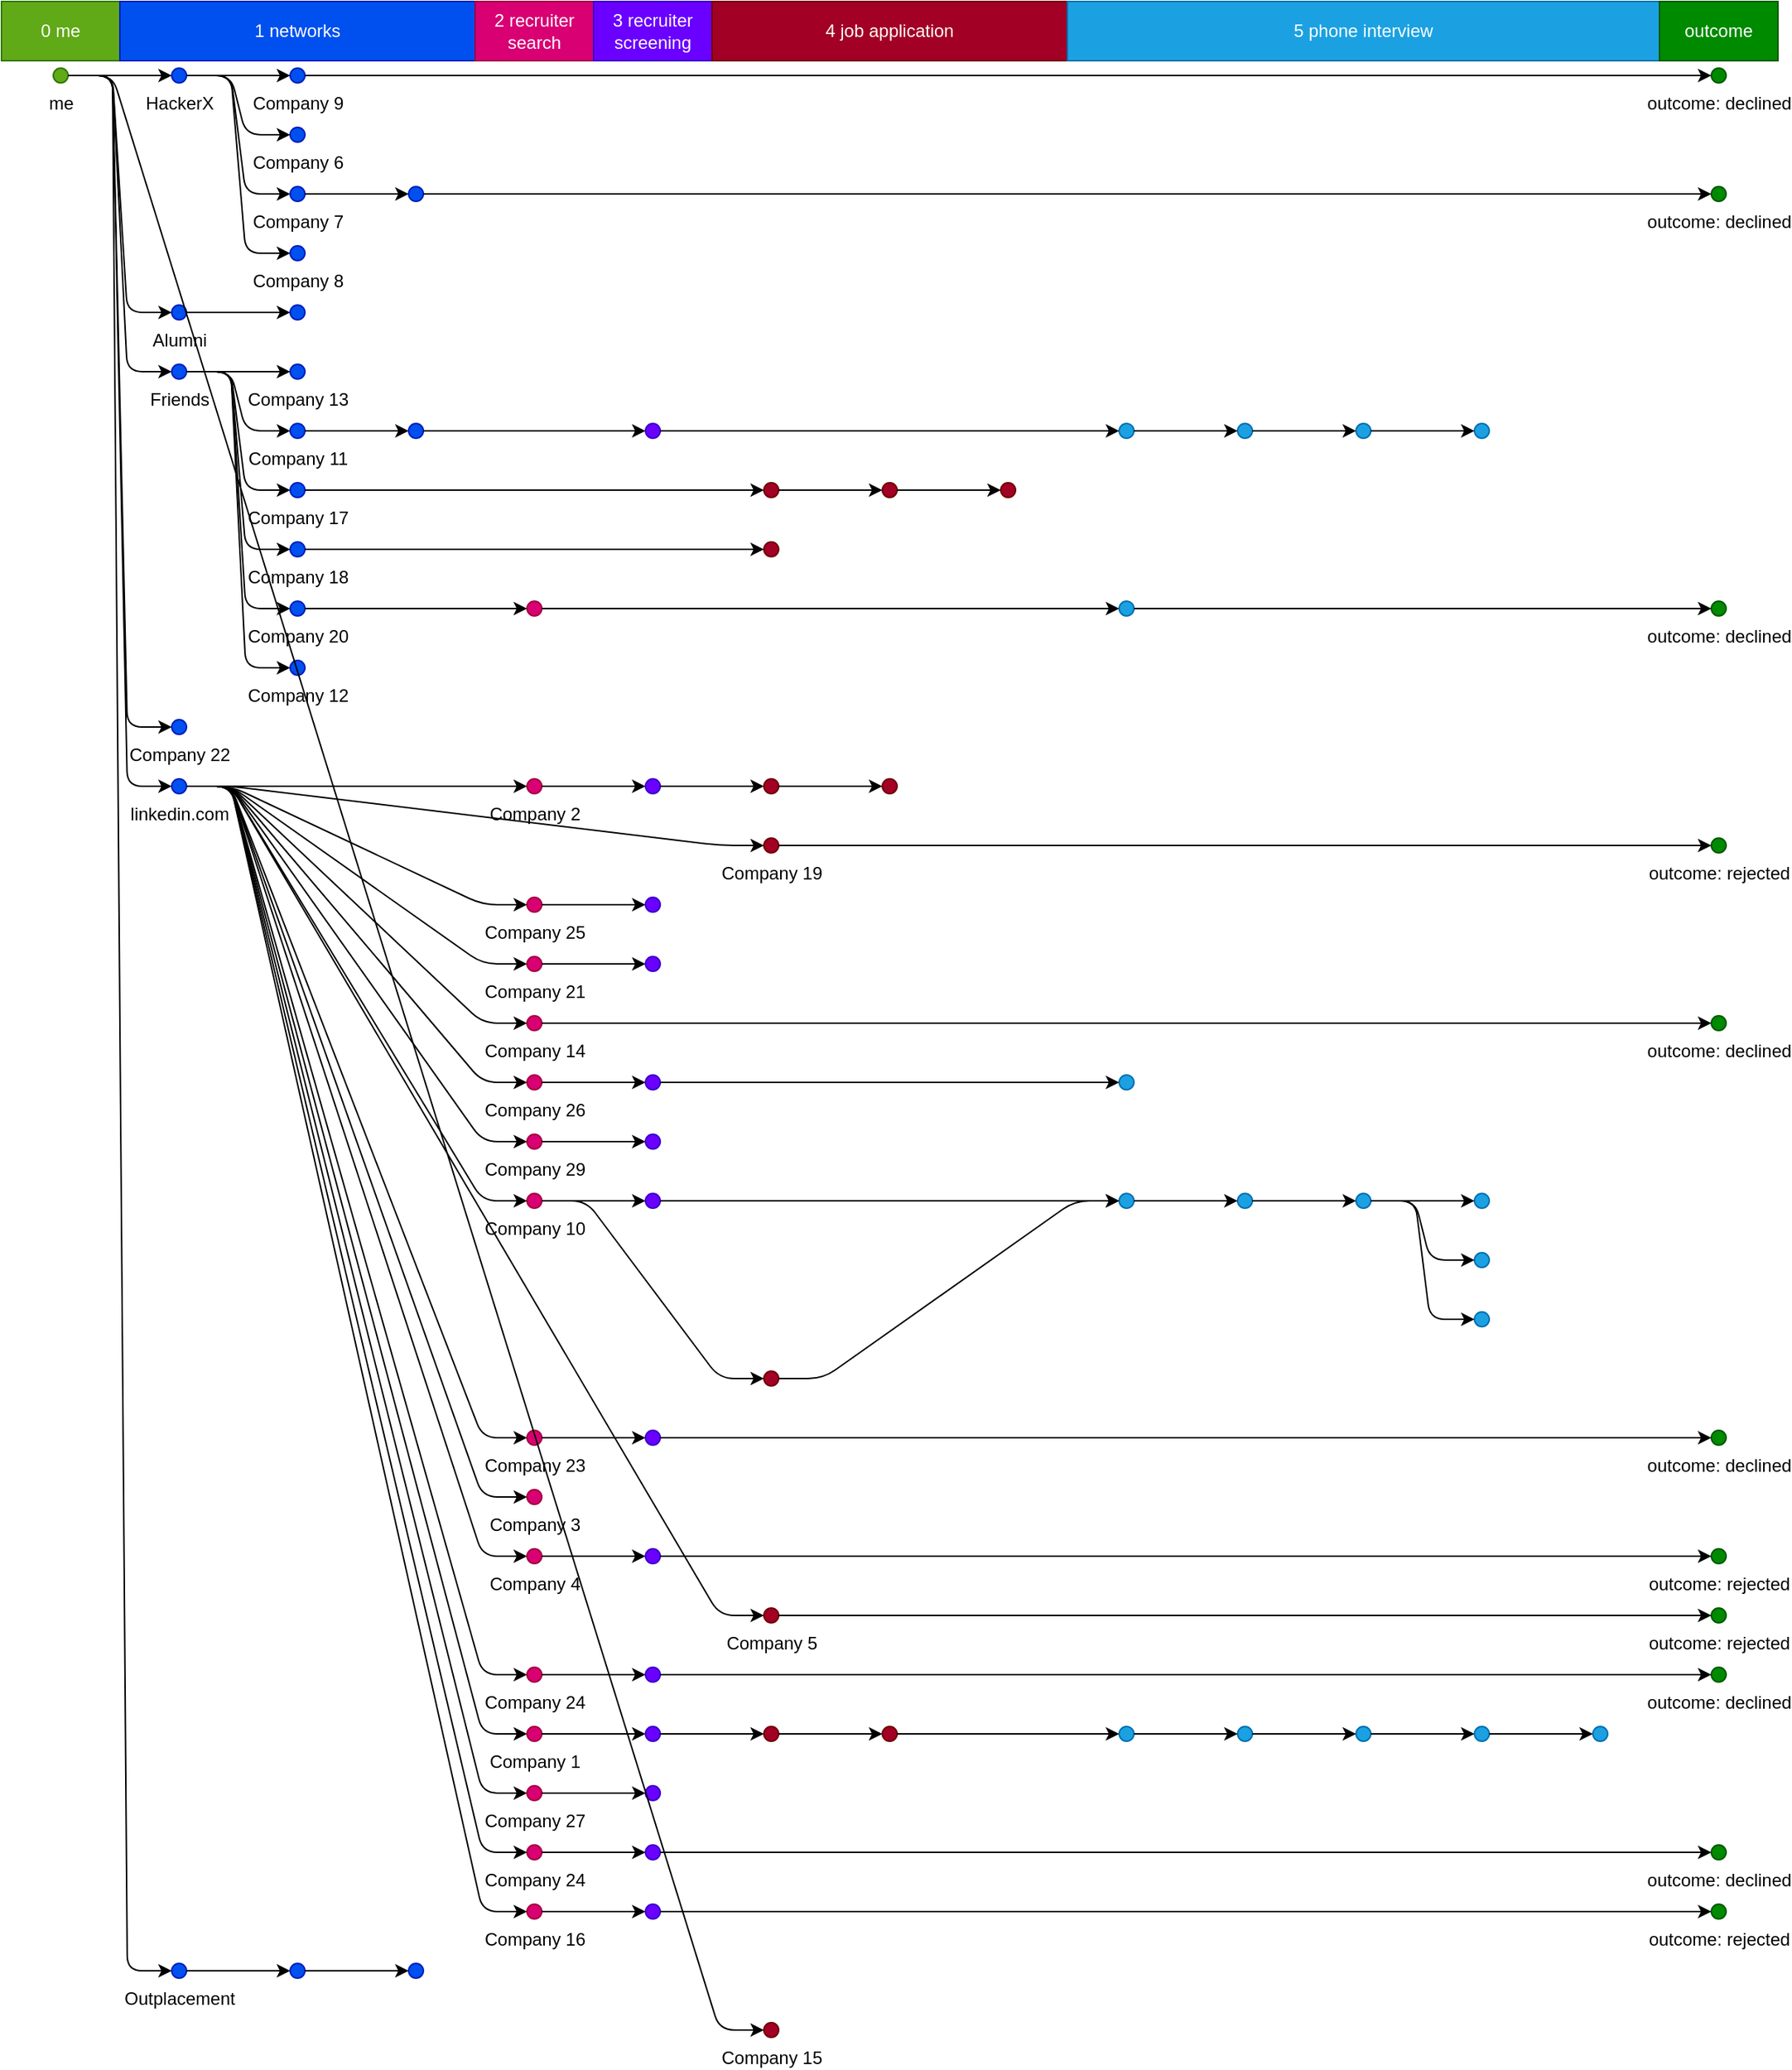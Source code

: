 <mxGraphModel dx="640" dy="480">
	<root>
		<mxCell id="root" style=""></mxCell>
		<mxCell id="layer1" style="" parent="root"></mxCell>
		<mxCell id="0 me" value="0 me" style="html=1;whiteSpace=wrap;fontColor=#ffffff;strokeColor=#2D7600;fillColor=#60A917;" parent="layer1" vertex="1">
			<mxGeometry width="80" height="40" as="geometry"></mxGeometry>
		</mxCell>
		<mxCell id="1 networks" value="1 networks" style="strokeColor=#001DBC;html=1;whiteSpace=wrap;fontColor=#ffffff;fillColor=#0050ef;" parent="layer1" vertex="1">
			<mxGeometry x="80" width="240" height="40" as="geometry"></mxGeometry>
		</mxCell>
		<mxCell id="2 recruiter search" value="2 recruiter search" style="fontColor=#ffffff;strokeColor=#A50040;fillColor=#d80073;html=1;whiteSpace=wrap;" parent="layer1" vertex="1">
			<mxGeometry x="320" width="80" height="40" as="geometry"></mxGeometry>
		</mxCell>
		<mxCell id="3 recruiter screening" value="3 recruiter screening" style="html=1;whiteSpace=wrap;fontColor=#ffffff;strokeColor=#3700CC;fillColor=#6a00ff;" parent="layer1" vertex="1">
			<mxGeometry x="400" width="80" height="40" as="geometry"></mxGeometry>
		</mxCell>
		<mxCell id="4 job application" value="4 job application" style="html=1;whiteSpace=wrap;fontColor=#ffffff;strokeColor=#6F0000;fillColor=#a20025;" parent="layer1" vertex="1">
			<mxGeometry x="480" width="240" height="40" as="geometry"></mxGeometry>
		</mxCell>
		<mxCell id="5 phone interview" value="5 phone interview" style="strokeColor=#006EAF;fillColor=#1ba1e2;html=1;whiteSpace=wrap;fontColor=#ffffff;" parent="layer1" vertex="1">
			<mxGeometry x="720" width="400" height="40" as="geometry"></mxGeometry>
		</mxCell>
		<mxCell id="outcome" value="outcome" style="html=1;whiteSpace=wrap;fontColor=#ffffff;fillColor=#008a00;strokeColor=#005700;" parent="layer1" vertex="1">
			<mxGeometry x="1120" width="80" height="40" as="geometry"></mxGeometry>
		</mxCell>
		<mxCell id="0" value="me" style="align=center;verticalAlign=top;fontColor=#000000;strokeColor=#2D7600;aspect=fixed;verticalLabelPosition=bottom;labelPosition=center;fillColor=#60A917;ellipse;html=1;" parent="layer1" vertex="1">
			<mxGeometry x="35" y="45" width="10" height="10" as="geometry"></mxGeometry>
		</mxCell>
		<mxCell id="hackerx" value="HackerX" style="align=center;fontColor=#000000;strokeColor=#001DBC;html=1;labelPosition=center;verticalLabelPosition=bottom;fillColor=#0050ef;ellipse;aspect=fixed;verticalAlign=top;" parent="layer1" vertex="1">
			<mxGeometry x="115" y="45" width="10" height="10" as="geometry"></mxGeometry>
		</mxCell>
		<mxCell id="13" value="Company 9" style="strokeColor=#001DBC;fillColor=#0050ef;ellipse;html=1;verticalLabelPosition=bottom;verticalAlign=top;fontColor=#000000;aspect=fixed;labelPosition=center;align=center;" parent="layer1" vertex="1">
			<mxGeometry x="195" y="45" width="10" height="10" as="geometry"></mxGeometry>
		</mxCell>
		<mxCell id="13declined" value="outcome: declined" style="fontColor=#000000;fillColor=#008a00;ellipse;aspect=fixed;labelPosition=center;verticalAlign=top;html=1;verticalLabelPosition=bottom;align=center;strokeColor=#005700;" parent="layer1" vertex="1">
			<mxGeometry x="1155" y="45" width="10" height="10" as="geometry"></mxGeometry>
		</mxCell>
		<mxCell id="13-13declined" style="edgeStyle=entityRelationEdgeStyle;orthogonalLoop=1;jettySize=auto;html=1;strokeWidth=1;" parent="layer1" edge="1" source="13" target="13declined">
			<mxGeometry relative="1" as="geometry"></mxGeometry>
		</mxCell>
		<mxCell id="hackerx-13" style="jettySize=auto;html=1;strokeWidth=1;edgeStyle=entityRelationEdgeStyle;orthogonalLoop=1;" parent="layer1" edge="1" source="hackerx" target="13">
			<mxGeometry relative="1" as="geometry"></mxGeometry>
		</mxCell>
		<mxCell id="10" value="Company 6" style="align=center;verticalAlign=top;fontColor=#000000;fillColor=#0050ef;verticalLabelPosition=bottom;aspect=fixed;html=1;labelPosition=center;strokeColor=#001DBC;ellipse;" parent="layer1" vertex="1">
			<mxGeometry x="195" y="85" width="10" height="10" as="geometry"></mxGeometry>
		</mxCell>
		<mxCell id="hackerx-10" style="strokeWidth=1;edgeStyle=entityRelationEdgeStyle;orthogonalLoop=1;jettySize=auto;html=1;" parent="layer1" edge="1" source="hackerx" target="10">
			<mxGeometry relative="1" as="geometry"></mxGeometry>
		</mxCell>
		<mxCell id="11" value="Company 7" style="verticalAlign=top;fillColor=#0050ef;strokeColor=#001DBC;ellipse;labelPosition=center;verticalLabelPosition=bottom;fontColor=#000000;aspect=fixed;html=1;align=center;" parent="layer1" vertex="1">
			<mxGeometry x="195" y="125" width="10" height="10" as="geometry"></mxGeometry>
		</mxCell>
		<mxCell id="17" style="aspect=fixed;html=1;align=center;strokeColor=#001DBC;fillColor=#0050ef;ellipse;labelPosition=center;verticalLabelPosition=bottom;verticalAlign=top;fontColor=#000000;" parent="layer1" vertex="1">
			<mxGeometry x="275" y="125" width="10" height="10" as="geometry"></mxGeometry>
		</mxCell>
		<mxCell id="17declined" value="outcome: declined" style="labelPosition=center;verticalLabelPosition=bottom;align=center;html=1;aspect=fixed;verticalAlign=top;fontColor=#000000;strokeColor=#005700;fillColor=#008a00;ellipse;" parent="layer1" vertex="1">
			<mxGeometry x="1155" y="125" width="10" height="10" as="geometry"></mxGeometry>
		</mxCell>
		<mxCell id="17-17declined" style="edgeStyle=entityRelationEdgeStyle;orthogonalLoop=1;jettySize=auto;html=1;strokeWidth=1;" parent="layer1" edge="1" source="17" target="17declined">
			<mxGeometry relative="1" as="geometry"></mxGeometry>
		</mxCell>
		<mxCell id="11-17" style="edgeStyle=entityRelationEdgeStyle;orthogonalLoop=1;jettySize=auto;html=1;strokeWidth=1;" parent="layer1" edge="1" source="11" target="17">
			<mxGeometry relative="1" as="geometry"></mxGeometry>
		</mxCell>
		<mxCell id="hackerx-11" style="jettySize=auto;html=1;strokeWidth=1;edgeStyle=entityRelationEdgeStyle;orthogonalLoop=1;" parent="layer1" edge="1" source="hackerx" target="11">
			<mxGeometry relative="1" as="geometry"></mxGeometry>
		</mxCell>
		<mxCell id="12" value="Company 8" style="ellipse;aspect=fixed;html=1;align=center;fontColor=#000000;strokeColor=#001DBC;labelPosition=center;verticalLabelPosition=bottom;verticalAlign=top;fillColor=#0050ef;" parent="layer1" vertex="1">
			<mxGeometry x="195" y="165" width="10" height="10" as="geometry"></mxGeometry>
		</mxCell>
		<mxCell id="hackerx-12" style="html=1;strokeWidth=1;edgeStyle=entityRelationEdgeStyle;orthogonalLoop=1;jettySize=auto;" parent="layer1" edge="1" source="hackerx" target="12">
			<mxGeometry relative="1" as="geometry"></mxGeometry>
		</mxCell>
		<mxCell id="0-hackerx" style="edgeStyle=entityRelationEdgeStyle;orthogonalLoop=1;jettySize=auto;html=1;strokeWidth=1;" parent="layer1" edge="1" source="0" target="hackerx">
			<mxGeometry relative="1" as="geometry"></mxGeometry>
		</mxCell>
		<mxCell id="wfalumni" value="Alumni" style="fontColor=#000000;strokeColor=#001DBC;fillColor=#0050ef;ellipse;aspect=fixed;verticalLabelPosition=bottom;verticalAlign=top;html=1;labelPosition=center;align=center;" parent="layer1" vertex="1">
			<mxGeometry x="115" y="205" width="10" height="10" as="geometry"></mxGeometry>
		</mxCell>
		<mxCell id="29" style="ellipse;aspect=fixed;labelPosition=center;verticalLabelPosition=bottom;fontColor=#000000;html=1;align=center;verticalAlign=top;strokeColor=#001DBC;fillColor=#0050ef;" parent="layer1" vertex="1">
			<mxGeometry x="195" y="205" width="10" height="10" as="geometry"></mxGeometry>
		</mxCell>
		<mxCell id="wfalumni-29" style="edgeStyle=entityRelationEdgeStyle;orthogonalLoop=1;jettySize=auto;html=1;strokeWidth=1;" parent="layer1" edge="1" source="wfalumni" target="29">
			<mxGeometry relative="1" as="geometry"></mxGeometry>
		</mxCell>
		<mxCell id="0-wfalumni" style="edgeStyle=entityRelationEdgeStyle;orthogonalLoop=1;jettySize=auto;html=1;strokeWidth=1;" parent="layer1" edge="1" source="0" target="wfalumni">
			<mxGeometry relative="1" as="geometry"></mxGeometry>
		</mxCell>
		<mxCell id="friends" value="Friends" style="ellipse;labelPosition=center;fontColor=#000000;strokeColor=#001DBC;fillColor=#0050ef;aspect=fixed;html=1;verticalLabelPosition=bottom;align=center;verticalAlign=top;" parent="layer1" vertex="1">
			<mxGeometry x="115" y="245" width="10" height="10" as="geometry"></mxGeometry>
		</mxCell>
		<mxCell id="22" value="Company 13" style="strokeColor=#001DBC;fillColor=#0050ef;ellipse;html=1;verticalAlign=top;fontColor=#000000;aspect=fixed;labelPosition=center;verticalLabelPosition=bottom;align=center;" parent="layer1" vertex="1">
			<mxGeometry x="195" y="245" width="10" height="10" as="geometry"></mxGeometry>
		</mxCell>
		<mxCell id="friends-22" style="edgeStyle=entityRelationEdgeStyle;orthogonalLoop=1;jettySize=auto;html=1;strokeWidth=1;" parent="layer1" edge="1" source="friends" target="22">
			<mxGeometry relative="1" as="geometry"></mxGeometry>
		</mxCell>
		<mxCell id="18" value="Company 11" style="align=center;verticalAlign=top;fontColor=#000000;strokeColor=#001DBC;labelPosition=center;verticalLabelPosition=bottom;html=1;fillColor=#0050ef;ellipse;aspect=fixed;" parent="layer1" vertex="1">
			<mxGeometry x="195" y="285" width="10" height="10" as="geometry"></mxGeometry>
		</mxCell>
		<mxCell id="19" style="html=1;labelPosition=center;verticalLabelPosition=bottom;align=center;verticalAlign=top;fillColor=#0050ef;ellipse;aspect=fixed;fontColor=#000000;strokeColor=#001DBC;" parent="layer1" vertex="1">
			<mxGeometry x="275" y="285" width="10" height="10" as="geometry"></mxGeometry>
		</mxCell>
		<mxCell id="25" style="aspect=fixed;html=1;labelPosition=center;verticalLabelPosition=bottom;strokeColor=#3700CC;ellipse;align=center;verticalAlign=top;fontColor=#000000;fillColor=#6a00ff;" parent="layer1" vertex="1">
			<mxGeometry x="435" y="285" width="10" height="10" as="geometry"></mxGeometry>
		</mxCell>
		<mxCell id="26" style="html=1;labelPosition=center;align=center;verticalAlign=top;fillColor=#1ba1e2;aspect=fixed;verticalLabelPosition=bottom;fontColor=#000000;strokeColor=#006EAF;ellipse;" parent="layer1" vertex="1">
			<mxGeometry x="755" y="285" width="10" height="10" as="geometry"></mxGeometry>
		</mxCell>
		<mxCell id="51" style="html=1;align=center;fontColor=#000000;strokeColor=#006EAF;ellipse;aspect=fixed;labelPosition=center;verticalLabelPosition=bottom;verticalAlign=top;fillColor=#1ba1e2;" parent="layer1" vertex="1">
			<mxGeometry x="835" y="285" width="10" height="10" as="geometry"></mxGeometry>
		</mxCell>
		<mxCell id="52" style="ellipse;verticalAlign=top;fontColor=#000000;strokeColor=#006EAF;fillColor=#1ba1e2;aspect=fixed;html=1;labelPosition=center;verticalLabelPosition=bottom;align=center;" parent="layer1" vertex="1">
			<mxGeometry x="915" y="285" width="10" height="10" as="geometry"></mxGeometry>
		</mxCell>
		<mxCell id="76" style="ellipse;align=center;fontColor=#000000;fillColor=#1ba1e2;strokeColor=#006EAF;aspect=fixed;html=1;labelPosition=center;verticalLabelPosition=bottom;verticalAlign=top;" parent="layer1" vertex="1">
			<mxGeometry x="995" y="285" width="10" height="10" as="geometry"></mxGeometry>
		</mxCell>
		<mxCell id="52-76" style="orthogonalLoop=1;jettySize=auto;html=1;strokeWidth=1;edgeStyle=entityRelationEdgeStyle;" parent="layer1" edge="1" source="52" target="76">
			<mxGeometry relative="1" as="geometry"></mxGeometry>
		</mxCell>
		<mxCell id="51-52" style="orthogonalLoop=1;jettySize=auto;html=1;strokeWidth=1;edgeStyle=entityRelationEdgeStyle;" parent="layer1" edge="1" source="51" target="52">
			<mxGeometry relative="1" as="geometry"></mxGeometry>
		</mxCell>
		<mxCell id="26-51" style="strokeWidth=1;edgeStyle=entityRelationEdgeStyle;orthogonalLoop=1;jettySize=auto;html=1;" parent="layer1" edge="1" source="26" target="51">
			<mxGeometry relative="1" as="geometry"></mxGeometry>
		</mxCell>
		<mxCell id="25-26" style="strokeWidth=1;edgeStyle=entityRelationEdgeStyle;orthogonalLoop=1;jettySize=auto;html=1;" parent="layer1" edge="1" source="25" target="26">
			<mxGeometry relative="1" as="geometry"></mxGeometry>
		</mxCell>
		<mxCell id="19-25" style="edgeStyle=entityRelationEdgeStyle;orthogonalLoop=1;jettySize=auto;html=1;strokeWidth=1;" parent="layer1" edge="1" source="19" target="25">
			<mxGeometry relative="1" as="geometry"></mxGeometry>
		</mxCell>
		<mxCell id="18-19" style="html=1;strokeWidth=1;edgeStyle=entityRelationEdgeStyle;orthogonalLoop=1;jettySize=auto;" parent="layer1" edge="1" source="18" target="19">
			<mxGeometry relative="1" as="geometry"></mxGeometry>
		</mxCell>
		<mxCell id="friends-18" style="html=1;strokeWidth=1;edgeStyle=entityRelationEdgeStyle;orthogonalLoop=1;jettySize=auto;" parent="layer1" edge="1" source="friends" target="18">
			<mxGeometry relative="1" as="geometry"></mxGeometry>
		</mxCell>
		<mxCell id="33" value="Company 17" style="aspect=fixed;verticalLabelPosition=bottom;fontColor=#000000;strokeColor=#001DBC;ellipse;html=1;labelPosition=center;align=center;verticalAlign=top;fillColor=#0050ef;" parent="layer1" vertex="1">
			<mxGeometry x="195" y="325" width="10" height="10" as="geometry"></mxGeometry>
		</mxCell>
		<mxCell id="34" style="fontColor=#000000;strokeColor=#6F0000;aspect=fixed;verticalLabelPosition=bottom;align=center;verticalAlign=top;ellipse;html=1;labelPosition=center;fillColor=#a20025;" parent="layer1" vertex="1">
			<mxGeometry x="515" y="325" width="10" height="10" as="geometry"></mxGeometry>
		</mxCell>
		<mxCell id="54" style="strokeColor=#6F0000;fillColor=#a20025;ellipse;labelPosition=center;verticalLabelPosition=bottom;verticalAlign=top;fontColor=#000000;aspect=fixed;html=1;align=center;" parent="layer1" vertex="1">
			<mxGeometry x="595" y="325" width="10" height="10" as="geometry"></mxGeometry>
		</mxCell>
		<mxCell id="61" style="aspect=fixed;html=1;verticalLabelPosition=bottom;align=center;verticalAlign=top;strokeColor=#6F0000;ellipse;labelPosition=center;fontColor=#000000;fillColor=#a20025;" parent="layer1" vertex="1">
			<mxGeometry x="675" y="325" width="10" height="10" as="geometry"></mxGeometry>
		</mxCell>
		<mxCell id="54-61" style="edgeStyle=entityRelationEdgeStyle;orthogonalLoop=1;jettySize=auto;html=1;strokeWidth=1;" parent="layer1" edge="1" source="54" target="61">
			<mxGeometry relative="1" as="geometry"></mxGeometry>
		</mxCell>
		<mxCell id="34-54" style="edgeStyle=entityRelationEdgeStyle;orthogonalLoop=1;jettySize=auto;html=1;strokeWidth=1;" parent="layer1" edge="1" source="34" target="54">
			<mxGeometry relative="1" as="geometry"></mxGeometry>
		</mxCell>
		<mxCell id="33-34" style="jettySize=auto;html=1;strokeWidth=1;edgeStyle=entityRelationEdgeStyle;orthogonalLoop=1;" parent="layer1" edge="1" source="33" target="34">
			<mxGeometry relative="1" as="geometry"></mxGeometry>
		</mxCell>
		<mxCell id="friends-33" style="edgeStyle=entityRelationEdgeStyle;orthogonalLoop=1;jettySize=auto;html=1;strokeWidth=1;" parent="layer1" edge="1" source="friends" target="33">
			<mxGeometry relative="1" as="geometry"></mxGeometry>
		</mxCell>
		<mxCell id="35" value="Company 18" style="html=1;labelPosition=center;verticalLabelPosition=bottom;verticalAlign=top;fontColor=#000000;strokeColor=#001DBC;ellipse;align=center;fillColor=#0050ef;aspect=fixed;" parent="layer1" vertex="1">
			<mxGeometry x="195" y="365" width="10" height="10" as="geometry"></mxGeometry>
		</mxCell>
		<mxCell id="36" style="html=1;verticalAlign=top;strokeColor=#6F0000;fillColor=#a20025;ellipse;labelPosition=center;verticalLabelPosition=bottom;align=center;fontColor=#000000;aspect=fixed;" parent="layer1" vertex="1">
			<mxGeometry x="515" y="365" width="10" height="10" as="geometry"></mxGeometry>
		</mxCell>
		<mxCell id="35-36" style="strokeWidth=1;edgeStyle=entityRelationEdgeStyle;orthogonalLoop=1;jettySize=auto;html=1;" parent="layer1" edge="1" source="35" target="36">
			<mxGeometry relative="1" as="geometry"></mxGeometry>
		</mxCell>
		<mxCell id="friends-35" style="edgeStyle=entityRelationEdgeStyle;orthogonalLoop=1;jettySize=auto;html=1;strokeWidth=1;" parent="layer1" edge="1" source="friends" target="35">
			<mxGeometry relative="1" as="geometry"></mxGeometry>
		</mxCell>
		<mxCell id="38" value="Company 20" style="html=1;labelPosition=center;verticalAlign=top;fontColor=#000000;strokeColor=#001DBC;fillColor=#0050ef;ellipse;aspect=fixed;verticalLabelPosition=bottom;align=center;" parent="layer1" vertex="1">
			<mxGeometry x="195" y="405" width="10" height="10" as="geometry"></mxGeometry>
		</mxCell>
		<mxCell id="39" style="labelPosition=center;verticalLabelPosition=bottom;align=center;verticalAlign=top;fontColor=#000000;strokeColor=#A50040;aspect=fixed;html=1;fillColor=#d80073;ellipse;" parent="layer1" vertex="1">
			<mxGeometry x="355" y="405" width="10" height="10" as="geometry"></mxGeometry>
		</mxCell>
		<mxCell id="40" style="strokeColor=#006EAF;ellipse;aspect=fixed;html=1;verticalLabelPosition=bottom;align=center;verticalAlign=top;labelPosition=center;fontColor=#000000;fillColor=#1ba1e2;" parent="layer1" vertex="1">
			<mxGeometry x="755" y="405" width="10" height="10" as="geometry"></mxGeometry>
		</mxCell>
		<mxCell id="40declined" value="outcome: declined" style="html=1;fontColor=#000000;verticalAlign=top;strokeColor=#005700;fillColor=#008a00;ellipse;aspect=fixed;labelPosition=center;verticalLabelPosition=bottom;align=center;" parent="layer1" vertex="1">
			<mxGeometry x="1155" y="405" width="10" height="10" as="geometry"></mxGeometry>
		</mxCell>
		<mxCell id="40-40declined" style="edgeStyle=entityRelationEdgeStyle;orthogonalLoop=1;jettySize=auto;html=1;strokeWidth=1;" parent="layer1" edge="1" source="40" target="40declined">
			<mxGeometry relative="1" as="geometry"></mxGeometry>
		</mxCell>
		<mxCell id="39-40" style="jettySize=auto;html=1;strokeWidth=1;edgeStyle=entityRelationEdgeStyle;orthogonalLoop=1;" parent="layer1" edge="1" source="39" target="40">
			<mxGeometry relative="1" as="geometry"></mxGeometry>
		</mxCell>
		<mxCell id="38-39" style="edgeStyle=entityRelationEdgeStyle;orthogonalLoop=1;jettySize=auto;html=1;strokeWidth=1;" parent="layer1" edge="1" source="38" target="39">
			<mxGeometry relative="1" as="geometry"></mxGeometry>
		</mxCell>
		<mxCell id="friends-38" style="edgeStyle=entityRelationEdgeStyle;orthogonalLoop=1;jettySize=auto;html=1;strokeWidth=1;" parent="layer1" edge="1" source="friends" target="38">
			<mxGeometry relative="1" as="geometry"></mxGeometry>
		</mxCell>
		<mxCell id="21" value="Company 12" style="labelPosition=center;verticalAlign=top;fontColor=#000000;strokeColor=#001DBC;fillColor=#0050ef;ellipse;aspect=fixed;html=1;verticalLabelPosition=bottom;align=center;" parent="layer1" vertex="1">
			<mxGeometry x="195" y="445" width="10" height="10" as="geometry"></mxGeometry>
		</mxCell>
		<mxCell id="friends-21" style="edgeStyle=entityRelationEdgeStyle;orthogonalLoop=1;jettySize=auto;html=1;strokeWidth=1;" parent="layer1" edge="1" source="friends" target="21">
			<mxGeometry relative="1" as="geometry"></mxGeometry>
		</mxCell>
		<mxCell id="0-friends" style="html=1;strokeWidth=1;edgeStyle=entityRelationEdgeStyle;orthogonalLoop=1;jettySize=auto;" parent="layer1" edge="1" source="0" target="friends">
			<mxGeometry relative="1" as="geometry"></mxGeometry>
		</mxCell>
		<mxCell id="42" value="Company 22" style="fontColor=#000000;fillColor=#0050ef;strokeColor=#001DBC;verticalAlign=top;aspect=fixed;html=1;labelPosition=center;verticalLabelPosition=bottom;align=center;ellipse;" parent="layer1" vertex="1">
			<mxGeometry x="115" y="485" width="10" height="10" as="geometry"></mxGeometry>
		</mxCell>
		<mxCell id="0-42" style="jettySize=auto;html=1;strokeWidth=1;edgeStyle=entityRelationEdgeStyle;orthogonalLoop=1;" parent="layer1" edge="1" source="0" target="42">
			<mxGeometry relative="1" as="geometry"></mxGeometry>
		</mxCell>
		<mxCell id="linkedin" value="linkedin.com" style="fontColor=#000000;ellipse;html=1;labelPosition=center;verticalLabelPosition=bottom;align=center;aspect=fixed;verticalAlign=top;strokeColor=#001DBC;fillColor=#0050ef;" parent="layer1" vertex="1">
			<mxGeometry x="115" y="525" width="10" height="10" as="geometry"></mxGeometry>
		</mxCell>
		<mxCell id="2" value="Company 2" style="fontColor=#000000;fillColor=#d80073;ellipse;labelPosition=center;align=center;verticalAlign=top;strokeColor=#A50040;aspect=fixed;html=1;verticalLabelPosition=bottom;" parent="layer1" vertex="1">
			<mxGeometry x="355" y="525" width="10" height="10" as="geometry"></mxGeometry>
		</mxCell>
		<mxCell id="9" style="ellipse;html=1;labelPosition=center;verticalAlign=top;fillColor=#6a00ff;aspect=fixed;verticalLabelPosition=bottom;align=center;fontColor=#000000;strokeColor=#3700CC;" parent="layer1" vertex="1">
			<mxGeometry x="435" y="525" width="10" height="10" as="geometry"></mxGeometry>
		</mxCell>
		<mxCell id="23" style="html=1;strokeColor=#6F0000;fillColor=#a20025;ellipse;aspect=fixed;labelPosition=center;verticalLabelPosition=bottom;align=center;verticalAlign=top;fontColor=#000000;" parent="layer1" vertex="1">
			<mxGeometry x="515" y="525" width="10" height="10" as="geometry"></mxGeometry>
		</mxCell>
		<mxCell id="57" style="fontColor=#000000;strokeColor=#6F0000;ellipse;html=1;verticalLabelPosition=bottom;verticalAlign=top;aspect=fixed;labelPosition=center;align=center;fillColor=#a20025;" parent="layer1" vertex="1">
			<mxGeometry x="595" y="525" width="10" height="10" as="geometry"></mxGeometry>
		</mxCell>
		<mxCell id="23-57" style="edgeStyle=entityRelationEdgeStyle;orthogonalLoop=1;jettySize=auto;html=1;strokeWidth=1;" parent="layer1" edge="1" source="23" target="57">
			<mxGeometry relative="1" as="geometry"></mxGeometry>
		</mxCell>
		<mxCell id="9-23" style="orthogonalLoop=1;jettySize=auto;html=1;strokeWidth=1;edgeStyle=entityRelationEdgeStyle;" parent="layer1" edge="1" source="9" target="23">
			<mxGeometry relative="1" as="geometry"></mxGeometry>
		</mxCell>
		<mxCell id="2-9" style="edgeStyle=entityRelationEdgeStyle;orthogonalLoop=1;jettySize=auto;html=1;strokeWidth=1;" parent="layer1" edge="1" source="2" target="9">
			<mxGeometry relative="1" as="geometry"></mxGeometry>
		</mxCell>
		<mxCell id="linkedin-2" style="edgeStyle=entityRelationEdgeStyle;orthogonalLoop=1;jettySize=auto;html=1;strokeWidth=1;" parent="layer1" edge="1" source="linkedin" target="2">
			<mxGeometry relative="1" as="geometry"></mxGeometry>
		</mxCell>
		<mxCell id="37" value="Company 19" style="fontColor=#000000;html=1;labelPosition=center;align=center;verticalAlign=top;fillColor=#a20025;ellipse;aspect=fixed;verticalLabelPosition=bottom;strokeColor=#6F0000;" parent="layer1" vertex="1">
			<mxGeometry x="515" y="565" width="10" height="10" as="geometry"></mxGeometry>
		</mxCell>
		<mxCell id="37rejected" value="outcome: rejected" style="align=center;fontColor=#000000;strokeColor=#005700;fillColor=#008a00;aspect=fixed;html=1;labelPosition=center;verticalLabelPosition=bottom;verticalAlign=top;ellipse;" parent="layer1" vertex="1">
			<mxGeometry x="1155" y="565" width="10" height="10" as="geometry"></mxGeometry>
		</mxCell>
		<mxCell id="37-37rejected" style="edgeStyle=entityRelationEdgeStyle;orthogonalLoop=1;jettySize=auto;html=1;strokeWidth=1;" parent="layer1" edge="1" source="37" target="37rejected">
			<mxGeometry relative="1" as="geometry"></mxGeometry>
		</mxCell>
		<mxCell id="linkedin-37" style="edgeStyle=entityRelationEdgeStyle;orthogonalLoop=1;jettySize=auto;html=1;strokeWidth=1;" parent="layer1" edge="1" source="linkedin" target="37">
			<mxGeometry relative="1" as="geometry"></mxGeometry>
		</mxCell>
		<mxCell id="49" value="Company 25" style="ellipse;html=1;verticalAlign=top;fillColor=#d80073;aspect=fixed;labelPosition=center;verticalLabelPosition=bottom;align=center;fontColor=#000000;strokeColor=#A50040;" parent="layer1" vertex="1">
			<mxGeometry x="355" y="605" width="10" height="10" as="geometry"></mxGeometry>
		</mxCell>
		<mxCell id="50" style="ellipse;aspect=fixed;html=1;fontColor=#000000;fillColor=#6a00ff;labelPosition=center;verticalLabelPosition=bottom;align=center;verticalAlign=top;strokeColor=#3700CC;" parent="layer1" vertex="1">
			<mxGeometry x="435" y="605" width="10" height="10" as="geometry"></mxGeometry>
		</mxCell>
		<mxCell id="49-50" style="strokeWidth=1;edgeStyle=entityRelationEdgeStyle;orthogonalLoop=1;jettySize=auto;html=1;" parent="layer1" edge="1" source="49" target="50">
			<mxGeometry relative="1" as="geometry"></mxGeometry>
		</mxCell>
		<mxCell id="linkedin-49" style="html=1;strokeWidth=1;edgeStyle=entityRelationEdgeStyle;orthogonalLoop=1;jettySize=auto;" parent="layer1" edge="1" source="linkedin" target="49">
			<mxGeometry relative="1" as="geometry"></mxGeometry>
		</mxCell>
		<mxCell id="41" value="Company 21" style="ellipse;html=1;labelPosition=center;verticalLabelPosition=bottom;align=center;strokeColor=#A50040;aspect=fixed;verticalAlign=top;fontColor=#000000;fillColor=#d80073;" parent="layer1" vertex="1">
			<mxGeometry x="355" y="645" width="10" height="10" as="geometry"></mxGeometry>
		</mxCell>
		<mxCell id="43" style="ellipse;verticalLabelPosition=bottom;verticalAlign=top;fontColor=#000000;strokeColor=#3700CC;fillColor=#6a00ff;aspect=fixed;html=1;labelPosition=center;align=center;" parent="layer1" vertex="1">
			<mxGeometry x="435" y="645" width="10" height="10" as="geometry"></mxGeometry>
		</mxCell>
		<mxCell id="41-43" style="edgeStyle=entityRelationEdgeStyle;orthogonalLoop=1;jettySize=auto;html=1;strokeWidth=1;" parent="layer1" edge="1" source="41" target="43">
			<mxGeometry relative="1" as="geometry"></mxGeometry>
		</mxCell>
		<mxCell id="linkedin-41" style="html=1;strokeWidth=1;edgeStyle=entityRelationEdgeStyle;orthogonalLoop=1;jettySize=auto;" parent="layer1" edge="1" source="linkedin" target="41">
			<mxGeometry relative="1" as="geometry"></mxGeometry>
		</mxCell>
		<mxCell id="24" value="Company 14" style="labelPosition=center;align=center;fontColor=#000000;strokeColor=#A50040;fillColor=#d80073;ellipse;html=1;verticalAlign=top;aspect=fixed;verticalLabelPosition=bottom;" parent="layer1" vertex="1">
			<mxGeometry x="355" y="685" width="10" height="10" as="geometry"></mxGeometry>
		</mxCell>
		<mxCell id="24declined" value="outcome: declined" style="aspect=fixed;labelPosition=center;strokeColor=#005700;fillColor=#008a00;ellipse;html=1;verticalLabelPosition=bottom;align=center;verticalAlign=top;fontColor=#000000;" parent="layer1" vertex="1">
			<mxGeometry x="1155" y="685" width="10" height="10" as="geometry"></mxGeometry>
		</mxCell>
		<mxCell id="24-24declined" style="orthogonalLoop=1;jettySize=auto;html=1;strokeWidth=1;edgeStyle=entityRelationEdgeStyle;" parent="layer1" edge="1" source="24" target="24declined">
			<mxGeometry relative="1" as="geometry"></mxGeometry>
		</mxCell>
		<mxCell id="linkedin-24" style="strokeWidth=1;edgeStyle=entityRelationEdgeStyle;orthogonalLoop=1;jettySize=auto;html=1;" parent="layer1" edge="1" source="linkedin" target="24">
			<mxGeometry relative="1" as="geometry"></mxGeometry>
		</mxCell>
		<mxCell id="59" value="Company 26" style="ellipse;aspect=fixed;verticalLabelPosition=bottom;verticalAlign=top;fontColor=#000000;html=1;labelPosition=center;align=center;strokeColor=#A50040;fillColor=#d80073;" parent="layer1" vertex="1">
			<mxGeometry x="355" y="725" width="10" height="10" as="geometry"></mxGeometry>
		</mxCell>
		<mxCell id="60" style="strokeColor=#3700CC;fillColor=#6a00ff;aspect=fixed;html=1;labelPosition=center;align=center;ellipse;verticalLabelPosition=bottom;verticalAlign=top;fontColor=#000000;" parent="layer1" vertex="1">
			<mxGeometry x="435" y="725" width="10" height="10" as="geometry"></mxGeometry>
		</mxCell>
		<mxCell id="68" style="align=center;verticalAlign=top;fontColor=#000000;fillColor=#1ba1e2;ellipse;aspect=fixed;html=1;labelPosition=center;verticalLabelPosition=bottom;strokeColor=#006EAF;" parent="layer1" vertex="1">
			<mxGeometry x="755" y="725" width="10" height="10" as="geometry"></mxGeometry>
		</mxCell>
		<mxCell id="60-68" style="edgeStyle=entityRelationEdgeStyle;orthogonalLoop=1;jettySize=auto;html=1;strokeWidth=1;" parent="layer1" edge="1" source="60" target="68">
			<mxGeometry relative="1" as="geometry"></mxGeometry>
		</mxCell>
		<mxCell id="59-60" style="strokeWidth=1;edgeStyle=entityRelationEdgeStyle;orthogonalLoop=1;jettySize=auto;html=1;" parent="layer1" edge="1" source="59" target="60">
			<mxGeometry relative="1" as="geometry"></mxGeometry>
		</mxCell>
		<mxCell id="linkedin-59" style="edgeStyle=entityRelationEdgeStyle;orthogonalLoop=1;jettySize=auto;html=1;strokeWidth=1;" parent="layer1" edge="1" source="linkedin" target="59">
			<mxGeometry relative="1" as="geometry"></mxGeometry>
		</mxCell>
		<mxCell id="65" value="Company 29" style="strokeColor=#A50040;ellipse;aspect=fixed;labelPosition=center;verticalLabelPosition=bottom;verticalAlign=top;fontColor=#000000;fillColor=#d80073;html=1;align=center;" parent="layer1" vertex="1">
			<mxGeometry x="355" y="765" width="10" height="10" as="geometry"></mxGeometry>
		</mxCell>
		<mxCell id="66" style="labelPosition=center;verticalLabelPosition=bottom;align=center;verticalAlign=top;fontColor=#000000;ellipse;aspect=fixed;html=1;strokeColor=#3700CC;fillColor=#6a00ff;" parent="layer1" vertex="1">
			<mxGeometry x="435" y="765" width="10" height="10" as="geometry"></mxGeometry>
		</mxCell>
		<mxCell id="65-66" style="edgeStyle=entityRelationEdgeStyle;orthogonalLoop=1;jettySize=auto;html=1;strokeWidth=1;" parent="layer1" edge="1" source="65" target="66">
			<mxGeometry relative="1" as="geometry"></mxGeometry>
		</mxCell>
		<mxCell id="linkedin-65" style="edgeStyle=entityRelationEdgeStyle;orthogonalLoop=1;jettySize=auto;html=1;strokeWidth=1;" parent="layer1" edge="1" source="linkedin" target="65">
			<mxGeometry relative="1" as="geometry"></mxGeometry>
		</mxCell>
		<mxCell id="15" value="Company 10" style="html=1;labelPosition=center;align=center;verticalAlign=top;fontColor=#000000;ellipse;aspect=fixed;verticalLabelPosition=bottom;strokeColor=#A50040;fillColor=#d80073;" parent="layer1" vertex="1">
			<mxGeometry x="355" y="805" width="10" height="10" as="geometry"></mxGeometry>
		</mxCell>
		<mxCell id="44" style="aspect=fixed;labelPosition=center;verticalAlign=top;strokeColor=#3700CC;fillColor=#6a00ff;ellipse;html=1;verticalLabelPosition=bottom;align=center;fontColor=#000000;" parent="layer1" vertex="1">
			<mxGeometry x="435" y="805" width="10" height="10" as="geometry"></mxGeometry>
		</mxCell>
		<mxCell id="55" style="fontColor=#000000;strokeColor=#006EAF;fillColor=#1ba1e2;html=1;verticalLabelPosition=bottom;labelPosition=center;align=center;verticalAlign=top;ellipse;aspect=fixed;" parent="layer1" vertex="1">
			<mxGeometry x="755" y="805" width="10" height="10" as="geometry"></mxGeometry>
		</mxCell>
		<mxCell id="56" style="ellipse;html=1;labelPosition=center;verticalLabelPosition=bottom;align=center;verticalAlign=top;fontColor=#000000;strokeColor=#006EAF;fillColor=#1ba1e2;aspect=fixed;" parent="layer1" vertex="1">
			<mxGeometry x="835" y="805" width="10" height="10" as="geometry"></mxGeometry>
		</mxCell>
		<mxCell id="58" style="html=1;labelPosition=center;verticalAlign=top;fontColor=#000000;ellipse;aspect=fixed;verticalLabelPosition=bottom;align=center;strokeColor=#006EAF;fillColor=#1ba1e2;" parent="layer1" vertex="1">
			<mxGeometry x="915" y="805" width="10" height="10" as="geometry"></mxGeometry>
		</mxCell>
		<mxCell id="69" style="html=1;verticalAlign=top;fontColor=#000000;strokeColor=#006EAF;fillColor=#1ba1e2;ellipse;aspect=fixed;labelPosition=center;verticalLabelPosition=bottom;align=center;" parent="layer1" vertex="1">
			<mxGeometry x="995" y="805" width="10" height="10" as="geometry"></mxGeometry>
		</mxCell>
		<mxCell id="58-69" style="edgeStyle=entityRelationEdgeStyle;orthogonalLoop=1;jettySize=auto;html=1;strokeWidth=1;" parent="layer1" edge="1" source="58" target="69">
			<mxGeometry relative="1" as="geometry"></mxGeometry>
		</mxCell>
		<mxCell id="71" style="align=center;verticalAlign=top;fontColor=#000000;strokeColor=#006EAF;fillColor=#1ba1e2;aspect=fixed;verticalLabelPosition=bottom;labelPosition=center;ellipse;html=1;" parent="layer1" vertex="1">
			<mxGeometry x="995" y="845" width="10" height="10" as="geometry"></mxGeometry>
		</mxCell>
		<mxCell id="58-71" style="orthogonalLoop=1;jettySize=auto;html=1;strokeWidth=1;edgeStyle=entityRelationEdgeStyle;" parent="layer1" edge="1" source="58" target="71">
			<mxGeometry relative="1" as="geometry"></mxGeometry>
		</mxCell>
		<mxCell id="70" style="aspect=fixed;verticalLabelPosition=bottom;fontColor=#000000;strokeColor=#006EAF;fillColor=#1ba1e2;ellipse;html=1;labelPosition=center;align=center;verticalAlign=top;" parent="layer1" vertex="1">
			<mxGeometry x="995" y="885" width="10" height="10" as="geometry"></mxGeometry>
		</mxCell>
		<mxCell id="58-70" style="html=1;strokeWidth=1;edgeStyle=entityRelationEdgeStyle;orthogonalLoop=1;jettySize=auto;" parent="layer1" edge="1" source="58" target="70">
			<mxGeometry relative="1" as="geometry"></mxGeometry>
		</mxCell>
		<mxCell id="56-58" style="jettySize=auto;html=1;strokeWidth=1;edgeStyle=entityRelationEdgeStyle;orthogonalLoop=1;" parent="layer1" edge="1" source="56" target="58">
			<mxGeometry relative="1" as="geometry"></mxGeometry>
		</mxCell>
		<mxCell id="55-56" style="edgeStyle=entityRelationEdgeStyle;orthogonalLoop=1;jettySize=auto;html=1;strokeWidth=1;" parent="layer1" edge="1" source="55" target="56">
			<mxGeometry relative="1" as="geometry"></mxGeometry>
		</mxCell>
		<mxCell id="44-55" style="edgeStyle=entityRelationEdgeStyle;orthogonalLoop=1;jettySize=auto;html=1;strokeWidth=1;" parent="layer1" edge="1" source="44" target="55">
			<mxGeometry relative="1" as="geometry"></mxGeometry>
		</mxCell>
		<mxCell id="15-44" style="edgeStyle=entityRelationEdgeStyle;orthogonalLoop=1;jettySize=auto;html=1;strokeWidth=1;" parent="layer1" edge="1" source="15" target="44">
			<mxGeometry relative="1" as="geometry"></mxGeometry>
		</mxCell>
		<mxCell id="16" style="ellipse;aspect=fixed;html=1;strokeColor=#6F0000;labelPosition=center;verticalLabelPosition=bottom;align=center;verticalAlign=top;fontColor=#000000;fillColor=#a20025;" parent="layer1" vertex="1">
			<mxGeometry x="515" y="925" width="10" height="10" as="geometry"></mxGeometry>
		</mxCell>
		<mxCell id="16-55" style="orthogonalLoop=1;jettySize=auto;html=1;strokeWidth=1;edgeStyle=entityRelationEdgeStyle;" parent="layer1" edge="1" source="16" target="55">
			<mxGeometry relative="1" as="geometry"></mxGeometry>
		</mxCell>
		<mxCell id="15-16" style="edgeStyle=entityRelationEdgeStyle;orthogonalLoop=1;jettySize=auto;html=1;strokeWidth=1;" parent="layer1" edge="1" source="15" target="16">
			<mxGeometry relative="1" as="geometry"></mxGeometry>
		</mxCell>
		<mxCell id="linkedin-15" style="edgeStyle=entityRelationEdgeStyle;orthogonalLoop=1;jettySize=auto;html=1;strokeWidth=1;" parent="layer1" edge="1" source="linkedin" target="15">
			<mxGeometry relative="1" as="geometry"></mxGeometry>
		</mxCell>
		<mxCell id="45" value="Company 23" style="labelPosition=center;align=center;fontColor=#000000;strokeColor=#A50040;fillColor=#d80073;aspect=fixed;html=1;verticalLabelPosition=bottom;verticalAlign=top;ellipse;" parent="layer1" vertex="1">
			<mxGeometry x="355" y="965" width="10" height="10" as="geometry"></mxGeometry>
		</mxCell>
		<mxCell id="46" style="verticalLabelPosition=bottom;align=center;verticalAlign=top;fontColor=#000000;ellipse;html=1;labelPosition=center;aspect=fixed;strokeColor=#3700CC;fillColor=#6a00ff;" parent="layer1" vertex="1">
			<mxGeometry x="435" y="965" width="10" height="10" as="geometry"></mxGeometry>
		</mxCell>
		<mxCell id="46declined" value="outcome: declined" style="aspect=fixed;labelPosition=center;verticalLabelPosition=bottom;align=center;verticalAlign=top;fillColor=#008a00;ellipse;fontColor=#000000;strokeColor=#005700;html=1;" parent="layer1" vertex="1">
			<mxGeometry x="1155" y="965" width="10" height="10" as="geometry"></mxGeometry>
		</mxCell>
		<mxCell id="46-46declined" style="html=1;strokeWidth=1;edgeStyle=entityRelationEdgeStyle;orthogonalLoop=1;jettySize=auto;" parent="layer1" edge="1" source="46" target="46declined">
			<mxGeometry relative="1" as="geometry"></mxGeometry>
		</mxCell>
		<mxCell id="45-46" style="edgeStyle=entityRelationEdgeStyle;orthogonalLoop=1;jettySize=auto;html=1;strokeWidth=1;" parent="layer1" edge="1" source="45" target="46">
			<mxGeometry relative="1" as="geometry"></mxGeometry>
		</mxCell>
		<mxCell id="linkedin-45" style="strokeWidth=1;edgeStyle=entityRelationEdgeStyle;orthogonalLoop=1;jettySize=auto;html=1;" parent="layer1" edge="1" source="linkedin" target="45">
			<mxGeometry relative="1" as="geometry"></mxGeometry>
		</mxCell>
		<mxCell id="3" value="Company 3" style="ellipse;aspect=fixed;html=1;verticalLabelPosition=bottom;fontColor=#000000;fillColor=#d80073;labelPosition=center;align=center;verticalAlign=top;strokeColor=#A50040;" parent="layer1" vertex="1">
			<mxGeometry x="355" y="1005" width="10" height="10" as="geometry"></mxGeometry>
		</mxCell>
		<mxCell id="linkedin-3" style="edgeStyle=entityRelationEdgeStyle;orthogonalLoop=1;jettySize=auto;html=1;strokeWidth=1;" parent="layer1" edge="1" source="linkedin" target="3">
			<mxGeometry relative="1" as="geometry"></mxGeometry>
		</mxCell>
		<mxCell id="5" value="Company 4" style="ellipse;aspect=fixed;html=1;fontColor=#000000;strokeColor=#A50040;labelPosition=center;verticalLabelPosition=bottom;align=center;verticalAlign=top;fillColor=#d80073;" parent="layer1" vertex="1">
			<mxGeometry x="355" y="1045" width="10" height="10" as="geometry"></mxGeometry>
		</mxCell>
		<mxCell id="20" style="aspect=fixed;verticalLabelPosition=bottom;align=center;fillColor=#6a00ff;strokeColor=#3700CC;ellipse;html=1;labelPosition=center;verticalAlign=top;fontColor=#000000;" parent="layer1" vertex="1">
			<mxGeometry x="435" y="1045" width="10" height="10" as="geometry"></mxGeometry>
		</mxCell>
		<mxCell id="20rejected" value="outcome: rejected" style="aspect=fixed;fontColor=#000000;strokeColor=#005700;verticalAlign=top;fillColor=#008a00;ellipse;html=1;labelPosition=center;verticalLabelPosition=bottom;align=center;" parent="layer1" vertex="1">
			<mxGeometry x="1155" y="1045" width="10" height="10" as="geometry"></mxGeometry>
		</mxCell>
		<mxCell id="20-20rejected" style="edgeStyle=entityRelationEdgeStyle;orthogonalLoop=1;jettySize=auto;html=1;strokeWidth=1;" parent="layer1" edge="1" source="20" target="20rejected">
			<mxGeometry relative="1" as="geometry"></mxGeometry>
		</mxCell>
		<mxCell id="5-20" style="html=1;strokeWidth=1;edgeStyle=entityRelationEdgeStyle;orthogonalLoop=1;jettySize=auto;" parent="layer1" edge="1" source="5" target="20">
			<mxGeometry relative="1" as="geometry"></mxGeometry>
		</mxCell>
		<mxCell id="linkedin-5" style="edgeStyle=entityRelationEdgeStyle;orthogonalLoop=1;jettySize=auto;html=1;strokeWidth=1;" parent="layer1" edge="1" source="linkedin" target="5">
			<mxGeometry relative="1" as="geometry"></mxGeometry>
		</mxCell>
		<mxCell id="8" value="Company 5" style="html=1;verticalLabelPosition=bottom;verticalAlign=top;fontColor=#000000;fillColor=#a20025;ellipse;aspect=fixed;labelPosition=center;align=center;strokeColor=#6F0000;" parent="layer1" vertex="1">
			<mxGeometry x="515" y="1085" width="10" height="10" as="geometry"></mxGeometry>
		</mxCell>
		<mxCell id="8rejected" value="outcome: rejected" style="fontColor=#000000;fillColor=#008a00;html=1;labelPosition=center;verticalLabelPosition=bottom;align=center;verticalAlign=top;strokeColor=#005700;ellipse;aspect=fixed;" parent="layer1" vertex="1">
			<mxGeometry x="1155" y="1085" width="10" height="10" as="geometry"></mxGeometry>
		</mxCell>
		<mxCell id="8-8rejected" style="edgeStyle=entityRelationEdgeStyle;orthogonalLoop=1;jettySize=auto;html=1;strokeWidth=1;" parent="layer1" edge="1" source="8" target="8rejected">
			<mxGeometry relative="1" as="geometry"></mxGeometry>
		</mxCell>
		<mxCell id="linkedin-8" style="html=1;strokeWidth=1;edgeStyle=entityRelationEdgeStyle;orthogonalLoop=1;jettySize=auto;" parent="layer1" edge="1" source="linkedin" target="8">
			<mxGeometry relative="1" as="geometry"></mxGeometry>
		</mxCell>
		<mxCell id="47" value="Company 24" style="align=center;verticalAlign=top;strokeColor=#A50040;fillColor=#d80073;ellipse;html=1;labelPosition=center;verticalLabelPosition=bottom;fontColor=#000000;aspect=fixed;" parent="layer1" vertex="1">
			<mxGeometry x="355" y="1125" width="10" height="10" as="geometry"></mxGeometry>
		</mxCell>
		<mxCell id="48" style="html=1;labelPosition=center;align=center;fontColor=#000000;strokeColor=#3700CC;ellipse;aspect=fixed;fillColor=#6a00ff;verticalLabelPosition=bottom;verticalAlign=top;" parent="layer1" vertex="1">
			<mxGeometry x="435" y="1125" width="10" height="10" as="geometry"></mxGeometry>
		</mxCell>
		<mxCell id="48declined" value="outcome: declined" style="labelPosition=center;align=center;fillColor=#008a00;ellipse;aspect=fixed;html=1;verticalLabelPosition=bottom;verticalAlign=top;fontColor=#000000;strokeColor=#005700;" parent="layer1" vertex="1">
			<mxGeometry x="1155" y="1125" width="10" height="10" as="geometry"></mxGeometry>
		</mxCell>
		<mxCell id="48-48declined" style="jettySize=auto;html=1;strokeWidth=1;edgeStyle=entityRelationEdgeStyle;orthogonalLoop=1;" parent="layer1" edge="1" source="48" target="48declined">
			<mxGeometry relative="1" as="geometry"></mxGeometry>
		</mxCell>
		<mxCell id="47-48" style="jettySize=auto;html=1;strokeWidth=1;edgeStyle=entityRelationEdgeStyle;orthogonalLoop=1;" parent="layer1" edge="1" source="47" target="48">
			<mxGeometry relative="1" as="geometry"></mxGeometry>
		</mxCell>
		<mxCell id="linkedin-47" style="orthogonalLoop=1;jettySize=auto;html=1;strokeWidth=1;edgeStyle=entityRelationEdgeStyle;" parent="layer1" edge="1" source="linkedin" target="47">
			<mxGeometry relative="1" as="geometry"></mxGeometry>
		</mxCell>
		<mxCell id="1" value="Company 1" style="labelPosition=center;verticalLabelPosition=bottom;strokeColor=#A50040;fillColor=#d80073;ellipse;aspect=fixed;html=1;align=center;verticalAlign=top;fontColor=#000000;" parent="layer1" vertex="1">
			<mxGeometry x="355" y="1165" width="10" height="10" as="geometry"></mxGeometry>
		</mxCell>
		<mxCell id="6" style="labelPosition=center;verticalLabelPosition=bottom;verticalAlign=top;fontColor=#000000;fillColor=#6a00ff;ellipse;aspect=fixed;html=1;align=center;strokeColor=#3700CC;" parent="layer1" vertex="1">
			<mxGeometry x="435" y="1165" width="10" height="10" as="geometry"></mxGeometry>
		</mxCell>
		<mxCell id="7" style="html=1;labelPosition=center;verticalAlign=top;fontColor=#000000;ellipse;aspect=fixed;strokeColor=#6F0000;fillColor=#a20025;verticalLabelPosition=bottom;align=center;" parent="layer1" vertex="1">
			<mxGeometry x="515" y="1165" width="10" height="10" as="geometry"></mxGeometry>
		</mxCell>
		<mxCell id="27" style="aspect=fixed;labelPosition=center;verticalAlign=top;fontColor=#000000;strokeColor=#6F0000;ellipse;verticalLabelPosition=bottom;align=center;fillColor=#a20025;html=1;" parent="layer1" vertex="1">
			<mxGeometry x="595" y="1165" width="10" height="10" as="geometry"></mxGeometry>
		</mxCell>
		<mxCell id="53" style="verticalAlign=top;strokeColor=#006EAF;fillColor=#1ba1e2;ellipse;html=1;align=center;fontColor=#000000;aspect=fixed;labelPosition=center;verticalLabelPosition=bottom;" parent="layer1" vertex="1">
			<mxGeometry x="755" y="1165" width="10" height="10" as="geometry"></mxGeometry>
		</mxCell>
		<mxCell id="72" style="verticalAlign=top;fontColor=#000000;aspect=fixed;html=1;verticalLabelPosition=bottom;align=center;strokeColor=#006EAF;fillColor=#1ba1e2;ellipse;labelPosition=center;" parent="layer1" vertex="1">
			<mxGeometry x="835" y="1165" width="10" height="10" as="geometry"></mxGeometry>
		</mxCell>
		<mxCell id="73" style="verticalLabelPosition=bottom;align=center;fontColor=#000000;fillColor=#1ba1e2;ellipse;aspect=fixed;html=1;labelPosition=center;verticalAlign=top;strokeColor=#006EAF;" parent="layer1" vertex="1">
			<mxGeometry x="915" y="1165" width="10" height="10" as="geometry"></mxGeometry>
		</mxCell>
		<mxCell id="74" style="aspect=fixed;html=1;verticalLabelPosition=bottom;align=center;strokeColor=#006EAF;ellipse;labelPosition=center;verticalAlign=top;fontColor=#000000;fillColor=#1ba1e2;" parent="layer1" vertex="1">
			<mxGeometry x="995" y="1165" width="10" height="10" as="geometry"></mxGeometry>
		</mxCell>
		<mxCell id="75" style="html=1;labelPosition=center;verticalLabelPosition=bottom;strokeColor=#006EAF;fillColor=#1ba1e2;ellipse;aspect=fixed;align=center;verticalAlign=top;fontColor=#000000;" parent="layer1" vertex="1">
			<mxGeometry x="1075" y="1165" width="10" height="10" as="geometry"></mxGeometry>
		</mxCell>
		<mxCell id="74-75" style="edgeStyle=entityRelationEdgeStyle;orthogonalLoop=1;jettySize=auto;html=1;strokeWidth=1;" parent="layer1" edge="1" source="74" target="75">
			<mxGeometry relative="1" as="geometry"></mxGeometry>
		</mxCell>
		<mxCell id="73-74" style="edgeStyle=entityRelationEdgeStyle;orthogonalLoop=1;jettySize=auto;html=1;strokeWidth=1;" parent="layer1" edge="1" source="73" target="74">
			<mxGeometry relative="1" as="geometry"></mxGeometry>
		</mxCell>
		<mxCell id="72-73" style="html=1;strokeWidth=1;edgeStyle=entityRelationEdgeStyle;orthogonalLoop=1;jettySize=auto;" parent="layer1" edge="1" source="72" target="73">
			<mxGeometry relative="1" as="geometry"></mxGeometry>
		</mxCell>
		<mxCell id="53-72" style="edgeStyle=entityRelationEdgeStyle;orthogonalLoop=1;jettySize=auto;html=1;strokeWidth=1;" parent="layer1" edge="1" source="53" target="72">
			<mxGeometry relative="1" as="geometry"></mxGeometry>
		</mxCell>
		<mxCell id="27-53" style="orthogonalLoop=1;jettySize=auto;html=1;strokeWidth=1;edgeStyle=entityRelationEdgeStyle;" parent="layer1" edge="1" source="27" target="53">
			<mxGeometry relative="1" as="geometry"></mxGeometry>
		</mxCell>
		<mxCell id="7-27" style="jettySize=auto;html=1;strokeWidth=1;edgeStyle=entityRelationEdgeStyle;orthogonalLoop=1;" parent="layer1" edge="1" source="7" target="27">
			<mxGeometry relative="1" as="geometry"></mxGeometry>
		</mxCell>
		<mxCell id="6-7" style="html=1;strokeWidth=1;edgeStyle=entityRelationEdgeStyle;orthogonalLoop=1;jettySize=auto;" parent="layer1" edge="1" source="6" target="7">
			<mxGeometry relative="1" as="geometry"></mxGeometry>
		</mxCell>
		<mxCell id="1-6" style="html=1;strokeWidth=1;edgeStyle=entityRelationEdgeStyle;orthogonalLoop=1;jettySize=auto;" parent="layer1" edge="1" source="1" target="6">
			<mxGeometry relative="1" as="geometry"></mxGeometry>
		</mxCell>
		<mxCell id="linkedin-1" style="strokeWidth=1;edgeStyle=entityRelationEdgeStyle;orthogonalLoop=1;jettySize=auto;html=1;" parent="layer1" edge="1" source="linkedin" target="1">
			<mxGeometry relative="1" as="geometry"></mxGeometry>
		</mxCell>
		<mxCell id="62" value="Company 27" style="html=1;verticalLabelPosition=bottom;align=center;fontColor=#000000;fillColor=#d80073;strokeColor=#A50040;ellipse;aspect=fixed;labelPosition=center;verticalAlign=top;" parent="layer1" vertex="1">
			<mxGeometry x="355" y="1205" width="10" height="10" as="geometry"></mxGeometry>
		</mxCell>
		<mxCell id="63" style="verticalAlign=top;aspect=fixed;align=center;labelPosition=center;verticalLabelPosition=bottom;fontColor=#000000;strokeColor=#3700CC;fillColor=#6a00ff;ellipse;html=1;" parent="layer1" vertex="1">
			<mxGeometry x="435" y="1205" width="10" height="10" as="geometry"></mxGeometry>
		</mxCell>
		<mxCell id="62-63" style="edgeStyle=entityRelationEdgeStyle;orthogonalLoop=1;jettySize=auto;html=1;strokeWidth=1;" parent="layer1" edge="1" source="62" target="63">
			<mxGeometry relative="1" as="geometry"></mxGeometry>
		</mxCell>
		<mxCell id="linkedin-62" style="strokeWidth=1;edgeStyle=entityRelationEdgeStyle;orthogonalLoop=1;jettySize=auto;html=1;" parent="layer1" edge="1" source="linkedin" target="62">
			<mxGeometry relative="1" as="geometry"></mxGeometry>
		</mxCell>
		<mxCell id="64" value="Company 24" style="ellipse;labelPosition=center;verticalLabelPosition=bottom;strokeColor=#A50040;aspect=fixed;html=1;align=center;verticalAlign=top;fontColor=#000000;fillColor=#d80073;" parent="layer1" vertex="1">
			<mxGeometry x="355" y="1245" width="10" height="10" as="geometry"></mxGeometry>
		</mxCell>
		<mxCell id="67" style="aspect=fixed;labelPosition=center;align=center;fontColor=#000000;strokeColor=#3700CC;fillColor=#6a00ff;ellipse;html=1;verticalLabelPosition=bottom;verticalAlign=top;" parent="layer1" vertex="1">
			<mxGeometry x="435" y="1245" width="10" height="10" as="geometry"></mxGeometry>
		</mxCell>
		<mxCell id="67declined" value="outcome: declined" style="labelPosition=center;align=center;aspect=fixed;html=1;verticalLabelPosition=bottom;verticalAlign=top;fontColor=#000000;strokeColor=#005700;fillColor=#008a00;ellipse;" parent="layer1" vertex="1">
			<mxGeometry x="1155" y="1245" width="10" height="10" as="geometry"></mxGeometry>
		</mxCell>
		<mxCell id="67-67declined" style="jettySize=auto;html=1;strokeWidth=1;edgeStyle=entityRelationEdgeStyle;orthogonalLoop=1;" parent="layer1" edge="1" source="67" target="67declined">
			<mxGeometry relative="1" as="geometry"></mxGeometry>
		</mxCell>
		<mxCell id="64-67" style="edgeStyle=entityRelationEdgeStyle;orthogonalLoop=1;jettySize=auto;html=1;strokeWidth=1;" parent="layer1" edge="1" source="64" target="67">
			<mxGeometry relative="1" as="geometry"></mxGeometry>
		</mxCell>
		<mxCell id="linkedin-64" style="edgeStyle=entityRelationEdgeStyle;orthogonalLoop=1;jettySize=auto;html=1;strokeWidth=1;" parent="layer1" edge="1" source="linkedin" target="64">
			<mxGeometry relative="1" as="geometry"></mxGeometry>
		</mxCell>
		<mxCell id="31" value="Company 16" style="fillColor=#d80073;aspect=fixed;labelPosition=center;verticalLabelPosition=bottom;align=center;fontColor=#000000;ellipse;html=1;verticalAlign=top;strokeColor=#A50040;" parent="layer1" vertex="1">
			<mxGeometry x="355" y="1285" width="10" height="10" as="geometry"></mxGeometry>
		</mxCell>
		<mxCell id="32" style="verticalAlign=top;fontColor=#000000;fillColor=#6a00ff;ellipse;aspect=fixed;labelPosition=center;strokeColor=#3700CC;html=1;verticalLabelPosition=bottom;align=center;" parent="layer1" vertex="1">
			<mxGeometry x="435" y="1285" width="10" height="10" as="geometry"></mxGeometry>
		</mxCell>
		<mxCell id="32rejected" value="outcome: rejected" style="aspect=fixed;verticalLabelPosition=bottom;align=center;verticalAlign=top;fontColor=#000000;strokeColor=#005700;fillColor=#008a00;ellipse;html=1;labelPosition=center;" parent="layer1" vertex="1">
			<mxGeometry x="1155" y="1285" width="10" height="10" as="geometry"></mxGeometry>
		</mxCell>
		<mxCell id="32-32rejected" style="html=1;strokeWidth=1;edgeStyle=entityRelationEdgeStyle;orthogonalLoop=1;jettySize=auto;" parent="layer1" edge="1" source="32" target="32rejected">
			<mxGeometry relative="1" as="geometry"></mxGeometry>
		</mxCell>
		<mxCell id="31-32" style="jettySize=auto;html=1;strokeWidth=1;edgeStyle=entityRelationEdgeStyle;orthogonalLoop=1;" parent="layer1" edge="1" source="31" target="32">
			<mxGeometry relative="1" as="geometry"></mxGeometry>
		</mxCell>
		<mxCell id="linkedin-31" style="edgeStyle=entityRelationEdgeStyle;orthogonalLoop=1;jettySize=auto;html=1;strokeWidth=1;" parent="layer1" edge="1" source="linkedin" target="31">
			<mxGeometry relative="1" as="geometry"></mxGeometry>
		</mxCell>
		<mxCell id="0-linkedin" style="strokeWidth=1;edgeStyle=entityRelationEdgeStyle;orthogonalLoop=1;jettySize=auto;html=1;" parent="layer1" edge="1" source="0" target="linkedin">
			<mxGeometry relative="1" as="geometry"></mxGeometry>
		</mxCell>
		<mxCell id="keystone" value="Outplacement" style="aspect=fixed;html=1;align=center;fontColor=#000000;strokeColor=#001DBC;fillColor=#0050ef;ellipse;labelPosition=center;verticalLabelPosition=bottom;verticalAlign=top;" parent="layer1" vertex="1">
			<mxGeometry x="115" y="1325" width="10" height="10" as="geometry"></mxGeometry>
		</mxCell>
		<mxCell id="14" style="ellipse;aspect=fixed;verticalLabelPosition=bottom;fillColor=#0050ef;html=1;labelPosition=center;align=center;verticalAlign=top;fontColor=#000000;strokeColor=#001DBC;" parent="layer1" vertex="1">
			<mxGeometry x="195" y="1325" width="10" height="10" as="geometry"></mxGeometry>
		</mxCell>
		<mxCell id="28" style="verticalAlign=top;strokeColor=#001DBC;fillColor=#0050ef;ellipse;aspect=fixed;html=1;labelPosition=center;verticalLabelPosition=bottom;align=center;fontColor=#000000;" parent="layer1" vertex="1">
			<mxGeometry x="275" y="1325" width="10" height="10" as="geometry"></mxGeometry>
		</mxCell>
		<mxCell id="14-28" style="edgeStyle=entityRelationEdgeStyle;orthogonalLoop=1;jettySize=auto;html=1;strokeWidth=1;" parent="layer1" edge="1" source="14" target="28">
			<mxGeometry relative="1" as="geometry"></mxGeometry>
		</mxCell>
		<mxCell id="keystone-14" style="edgeStyle=entityRelationEdgeStyle;orthogonalLoop=1;jettySize=auto;html=1;strokeWidth=1;" parent="layer1" edge="1" source="keystone" target="14">
			<mxGeometry relative="1" as="geometry"></mxGeometry>
		</mxCell>
		<mxCell id="0-keystone" style="edgeStyle=entityRelationEdgeStyle;orthogonalLoop=1;jettySize=auto;html=1;strokeWidth=1;" parent="layer1" edge="1" source="0" target="keystone">
			<mxGeometry relative="1" as="geometry"></mxGeometry>
		</mxCell>
		<mxCell id="30" value="Company 15" style="align=center;verticalAlign=top;fontColor=#000000;strokeColor=#6F0000;aspect=fixed;html=1;verticalLabelPosition=bottom;ellipse;labelPosition=center;fillColor=#a20025;" parent="layer1" vertex="1">
			<mxGeometry x="515" y="1365" width="10" height="10" as="geometry"></mxGeometry>
		</mxCell>
		<mxCell id="0-30" style="html=1;strokeWidth=1;edgeStyle=entityRelationEdgeStyle;orthogonalLoop=1;jettySize=auto;" parent="layer1" edge="1" source="0" target="30">
			<mxGeometry relative="1" as="geometry"></mxGeometry>
		</mxCell>
	</root>
</mxGraphModel>